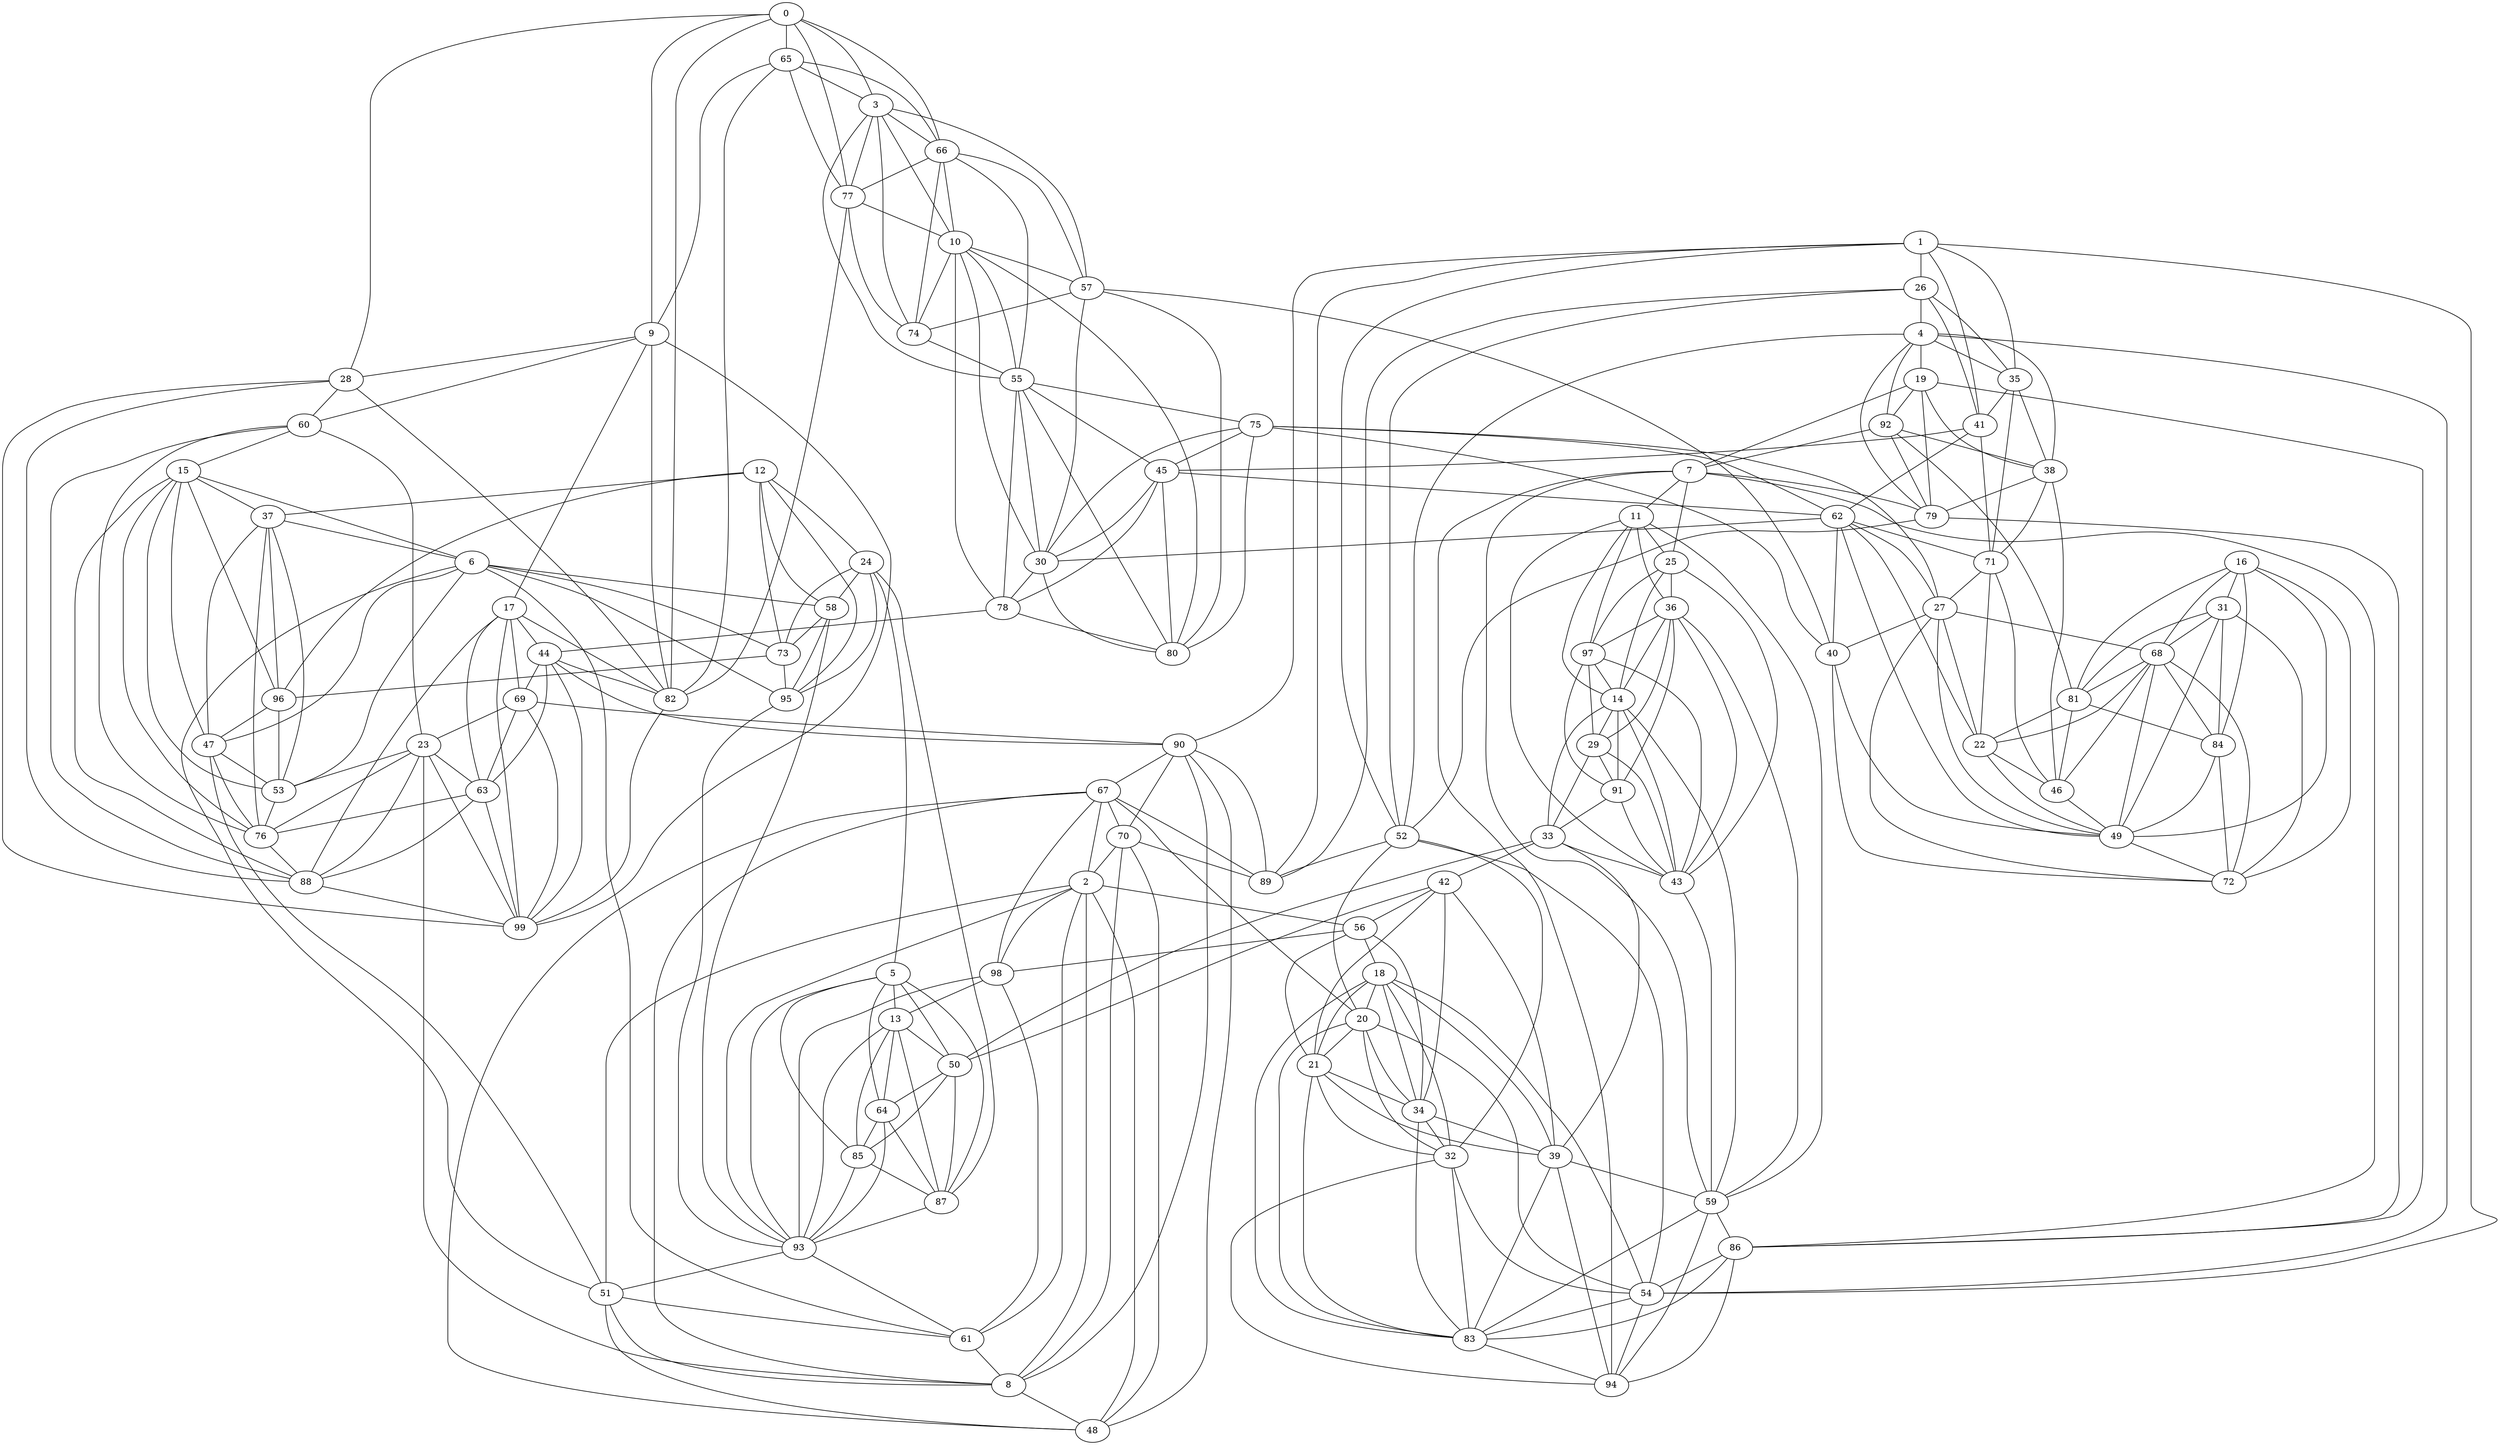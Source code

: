 digraph G100 {
"0" -> "66" [ color="", dir=none ]
"0" -> "77" [ color="", dir=none ]
"0" -> "3" [ color="", dir=none ]
"0" -> "9" [ color="", dir=none ]
"0" -> "65" [ color="", dir=none ]
"0" -> "82" [ color="", dir=none ]
"1" -> "26" [ color="", dir=none ]
"1" -> "35" [ color="", dir=none ]
"1" -> "89" [ color="", dir=none ]
"1" -> "54" [ color="", dir=none ]
"1" -> "90" [ color="", dir=none ]
"1" -> "52" [ color="", dir=none ]
"2" -> "98" [ color="", dir=none ]
"2" -> "61" [ color="", dir=none ]
"2" -> "56" [ color="", dir=none ]
"2" -> "67" [ color="", dir=none ]
"2" -> "93" [ color="", dir=none ]
"2" -> "51" [ color="", dir=none ]
"3" -> "77" [ color="", dir=none ]
"3" -> "57" [ color="", dir=none ]
"3" -> "66" [ color="", dir=none ]
"3" -> "55" [ color="", dir=none ]
"3" -> "74" [ color="", dir=none ]
"3" -> "10" [ color="", dir=none ]
"4" -> "52" [ color="", dir=none ]
"4" -> "54" [ color="", dir=none ]
"4" -> "38" [ color="", dir=none ]
"4" -> "35" [ color="", dir=none ]
"4" -> "19" [ color="", dir=none ]
"4" -> "79" [ color="", dir=none ]
"5" -> "93" [ color="", dir=none ]
"5" -> "64" [ color="", dir=none ]
"5" -> "87" [ color="", dir=none ]
"5" -> "13" [ color="", dir=none ]
"5" -> "85" [ color="", dir=none ]
"5" -> "50" [ color="", dir=none ]
"6" -> "47" [ color="", dir=none ]
"6" -> "61" [ color="", dir=none ]
"6" -> "51" [ color="", dir=none ]
"6" -> "58" [ color="", dir=none ]
"6" -> "95" [ color="", dir=none ]
"6" -> "53" [ color="", dir=none ]
"7" -> "11" [ color="", dir=none ]
"7" -> "94" [ color="", dir=none ]
"7" -> "19" [ color="", dir=none ]
"7" -> "59" [ color="", dir=none ]
"7" -> "79" [ color="", dir=none ]
"7" -> "86" [ color="", dir=none ]
"8" -> "51" [ color="", dir=none ]
"8" -> "90" [ color="", dir=none ]
"8" -> "2" [ color="", dir=none ]
"8" -> "67" [ color="", dir=none ]
"8" -> "70" [ color="", dir=none ]
"8" -> "48" [ color="", dir=none ]
"9" -> "99" [ color="", dir=none ]
"9" -> "28" [ color="", dir=none ]
"9" -> "60" [ color="", dir=none ]
"9" -> "82" [ color="", dir=none ]
"9" -> "17" [ color="", dir=none ]
"10" -> "57" [ color="", dir=none ]
"10" -> "55" [ color="", dir=none ]
"10" -> "30" [ color="", dir=none ]
"10" -> "74" [ color="", dir=none ]
"10" -> "80" [ color="", dir=none ]
"11" -> "59" [ color="", dir=none ]
"11" -> "36" [ color="", dir=none ]
"11" -> "43" [ color="", dir=none ]
"11" -> "25" [ color="", dir=none ]
"11" -> "14" [ color="", dir=none ]
"12" -> "24" [ color="", dir=none ]
"12" -> "95" [ color="", dir=none ]
"12" -> "37" [ color="", dir=none ]
"12" -> "96" [ color="", dir=none ]
"12" -> "58" [ color="", dir=none ]
"12" -> "73" [ color="", dir=none ]
"13" -> "85" [ color="", dir=none ]
"13" -> "93" [ color="", dir=none ]
"13" -> "87" [ color="", dir=none ]
"13" -> "50" [ color="", dir=none ]
"13" -> "64" [ color="", dir=none ]
"14" -> "33" [ color="", dir=none ]
"14" -> "43" [ color="", dir=none ]
"14" -> "36" [ color="", dir=none ]
"14" -> "59" [ color="", dir=none ]
"14" -> "29" [ color="", dir=none ]
"15" -> "37" [ color="", dir=none ]
"15" -> "88" [ color="", dir=none ]
"15" -> "76" [ color="", dir=none ]
"15" -> "53" [ color="", dir=none ]
"15" -> "6" [ color="", dir=none ]
"15" -> "47" [ color="", dir=none ]
"16" -> "68" [ color="", dir=none ]
"16" -> "72" [ color="", dir=none ]
"16" -> "84" [ color="", dir=none ]
"16" -> "81" [ color="", dir=none ]
"16" -> "49" [ color="", dir=none ]
"16" -> "31" [ color="", dir=none ]
"17" -> "82" [ color="", dir=none ]
"17" -> "99" [ color="", dir=none ]
"17" -> "88" [ color="", dir=none ]
"17" -> "69" [ color="", dir=none ]
"17" -> "63" [ color="", dir=none ]
"17" -> "44" [ color="", dir=none ]
"18" -> "20" [ color="", dir=none ]
"18" -> "54" [ color="", dir=none ]
"18" -> "83" [ color="", dir=none ]
"18" -> "34" [ color="", dir=none ]
"18" -> "32" [ color="", dir=none ]
"18" -> "21" [ color="", dir=none ]
"19" -> "92" [ color="", dir=none ]
"19" -> "86" [ color="", dir=none ]
"19" -> "38" [ color="", dir=none ]
"19" -> "79" [ color="", dir=none ]
"20" -> "21" [ color="", dir=none ]
"20" -> "83" [ color="", dir=none ]
"20" -> "54" [ color="", dir=none ]
"20" -> "34" [ color="", dir=none ]
"20" -> "32" [ color="", dir=none ]
"21" -> "83" [ color="", dir=none ]
"21" -> "32" [ color="", dir=none ]
"21" -> "34" [ color="", dir=none ]
"21" -> "39" [ color="", dir=none ]
"22" -> "27" [ color="", dir=none ]
"22" -> "49" [ color="", dir=none ]
"22" -> "68" [ color="", dir=none ]
"22" -> "71" [ color="", dir=none ]
"22" -> "62" [ color="", dir=none ]
"22" -> "46" [ color="", dir=none ]
"23" -> "63" [ color="", dir=none ]
"23" -> "53" [ color="", dir=none ]
"23" -> "88" [ color="", dir=none ]
"23" -> "99" [ color="", dir=none ]
"23" -> "76" [ color="", dir=none ]
"23" -> "8" [ color="", dir=none ]
"24" -> "95" [ color="", dir=none ]
"24" -> "73" [ color="", dir=none ]
"24" -> "87" [ color="", dir=none ]
"24" -> "58" [ color="", dir=none ]
"24" -> "5" [ color="", dir=none ]
"25" -> "43" [ color="", dir=none ]
"25" -> "36" [ color="", dir=none ]
"25" -> "7" [ color="", dir=none ]
"25" -> "97" [ color="", dir=none ]
"25" -> "14" [ color="", dir=none ]
"26" -> "41" [ color="", dir=none ]
"26" -> "89" [ color="", dir=none ]
"26" -> "35" [ color="", dir=none ]
"26" -> "4" [ color="", dir=none ]
"26" -> "52" [ color="", dir=none ]
"27" -> "40" [ color="", dir=none ]
"27" -> "49" [ color="", dir=none ]
"27" -> "62" [ color="", dir=none ]
"27" -> "68" [ color="", dir=none ]
"27" -> "75" [ color="", dir=none ]
"28" -> "0" [ color="", dir=none ]
"28" -> "88" [ color="", dir=none ]
"28" -> "82" [ color="", dir=none ]
"28" -> "99" [ color="", dir=none ]
"28" -> "60" [ color="", dir=none ]
"29" -> "97" [ color="", dir=none ]
"29" -> "43" [ color="", dir=none ]
"29" -> "36" [ color="", dir=none ]
"29" -> "91" [ color="", dir=none ]
"29" -> "33" [ color="", dir=none ]
"30" -> "80" [ color="", dir=none ]
"30" -> "55" [ color="", dir=none ]
"30" -> "75" [ color="", dir=none ]
"30" -> "78" [ color="", dir=none ]
"30" -> "45" [ color="", dir=none ]
"31" -> "84" [ color="", dir=none ]
"31" -> "81" [ color="", dir=none ]
"31" -> "72" [ color="", dir=none ]
"31" -> "68" [ color="", dir=none ]
"31" -> "49" [ color="", dir=none ]
"32" -> "94" [ color="", dir=none ]
"32" -> "83" [ color="", dir=none ]
"32" -> "54" [ color="", dir=none ]
"33" -> "39" [ color="", dir=none ]
"33" -> "50" [ color="", dir=none ]
"33" -> "42" [ color="", dir=none ]
"33" -> "43" [ color="", dir=none ]
"34" -> "39" [ color="", dir=none ]
"34" -> "32" [ color="", dir=none ]
"34" -> "83" [ color="", dir=none ]
"35" -> "71" [ color="", dir=none ]
"35" -> "38" [ color="", dir=none ]
"35" -> "41" [ color="", dir=none ]
"36" -> "97" [ color="", dir=none ]
"36" -> "59" [ color="", dir=none ]
"36" -> "43" [ color="", dir=none ]
"37" -> "53" [ color="", dir=none ]
"37" -> "96" [ color="", dir=none ]
"37" -> "76" [ color="", dir=none ]
"37" -> "47" [ color="", dir=none ]
"37" -> "6" [ color="", dir=none ]
"38" -> "71" [ color="", dir=none ]
"38" -> "46" [ color="", dir=none ]
"38" -> "79" [ color="", dir=none ]
"39" -> "59" [ color="", dir=none ]
"39" -> "83" [ color="", dir=none ]
"39" -> "18" [ color="", dir=none ]
"39" -> "94" [ color="", dir=none ]
"40" -> "62" [ color="", dir=none ]
"40" -> "72" [ color="", dir=none ]
"40" -> "57" [ color="", dir=none ]
"40" -> "75" [ color="", dir=none ]
"40" -> "49" [ color="", dir=none ]
"41" -> "71" [ color="", dir=none ]
"41" -> "1" [ color="", dir=none ]
"41" -> "62" [ color="", dir=none ]
"41" -> "45" [ color="", dir=none ]
"42" -> "50" [ color="", dir=none ]
"42" -> "34" [ color="", dir=none ]
"42" -> "39" [ color="", dir=none ]
"42" -> "56" [ color="", dir=none ]
"42" -> "21" [ color="", dir=none ]
"43" -> "59" [ color="", dir=none ]
"44" -> "99" [ color="", dir=none ]
"44" -> "90" [ color="", dir=none ]
"44" -> "69" [ color="", dir=none ]
"44" -> "82" [ color="", dir=none ]
"44" -> "63" [ color="", dir=none ]
"45" -> "55" [ color="", dir=none ]
"45" -> "80" [ color="", dir=none ]
"45" -> "78" [ color="", dir=none ]
"45" -> "62" [ color="", dir=none ]
"46" -> "71" [ color="", dir=none ]
"46" -> "81" [ color="", dir=none ]
"46" -> "68" [ color="", dir=none ]
"46" -> "49" [ color="", dir=none ]
"47" -> "76" [ color="", dir=none ]
"47" -> "51" [ color="", dir=none ]
"47" -> "53" [ color="", dir=none ]
"48" -> "67" [ color="", dir=none ]
"48" -> "2" [ color="", dir=none ]
"48" -> "90" [ color="", dir=none ]
"48" -> "70" [ color="", dir=none ]
"48" -> "51" [ color="", dir=none ]
"49" -> "62" [ color="", dir=none ]
"49" -> "68" [ color="", dir=none ]
"49" -> "72" [ color="", dir=none ]
"50" -> "87" [ color="", dir=none ]
"50" -> "64" [ color="", dir=none ]
"50" -> "85" [ color="", dir=none ]
"51" -> "61" [ color="", dir=none ]
"52" -> "54" [ color="", dir=none ]
"52" -> "32" [ color="", dir=none ]
"52" -> "89" [ color="", dir=none ]
"52" -> "20" [ color="", dir=none ]
"53" -> "76" [ color="", dir=none ]
"54" -> "94" [ color="", dir=none ]
"54" -> "83" [ color="", dir=none ]
"55" -> "78" [ color="", dir=none ]
"55" -> "80" [ color="", dir=none ]
"55" -> "75" [ color="", dir=none ]
"56" -> "18" [ color="", dir=none ]
"56" -> "98" [ color="", dir=none ]
"56" -> "21" [ color="", dir=none ]
"56" -> "34" [ color="", dir=none ]
"57" -> "66" [ color="", dir=none ]
"57" -> "74" [ color="", dir=none ]
"57" -> "80" [ color="", dir=none ]
"57" -> "30" [ color="", dir=none ]
"58" -> "95" [ color="", dir=none ]
"58" -> "93" [ color="", dir=none ]
"58" -> "73" [ color="", dir=none ]
"59" -> "86" [ color="", dir=none ]
"59" -> "83" [ color="", dir=none ]
"59" -> "94" [ color="", dir=none ]
"60" -> "23" [ color="", dir=none ]
"60" -> "88" [ color="", dir=none ]
"60" -> "15" [ color="", dir=none ]
"60" -> "76" [ color="", dir=none ]
"61" -> "8" [ color="", dir=none ]
"61" -> "93" [ color="", dir=none ]
"61" -> "98" [ color="", dir=none ]
"62" -> "75" [ color="", dir=none ]
"62" -> "30" [ color="", dir=none ]
"62" -> "71" [ color="", dir=none ]
"63" -> "69" [ color="", dir=none ]
"63" -> "99" [ color="", dir=none ]
"63" -> "88" [ color="", dir=none ]
"63" -> "76" [ color="", dir=none ]
"64" -> "93" [ color="", dir=none ]
"64" -> "85" [ color="", dir=none ]
"64" -> "87" [ color="", dir=none ]
"65" -> "82" [ color="", dir=none ]
"65" -> "9" [ color="", dir=none ]
"65" -> "3" [ color="", dir=none ]
"65" -> "66" [ color="", dir=none ]
"65" -> "77" [ color="", dir=none ]
"66" -> "77" [ color="", dir=none ]
"66" -> "74" [ color="", dir=none ]
"66" -> "55" [ color="", dir=none ]
"66" -> "10" [ color="", dir=none ]
"67" -> "20" [ color="", dir=none ]
"67" -> "89" [ color="", dir=none ]
"67" -> "70" [ color="", dir=none ]
"68" -> "72" [ color="", dir=none ]
"68" -> "81" [ color="", dir=none ]
"69" -> "99" [ color="", dir=none ]
"69" -> "23" [ color="", dir=none ]
"69" -> "90" [ color="", dir=none ]
"70" -> "2" [ color="", dir=none ]
"70" -> "89" [ color="", dir=none ]
"70" -> "90" [ color="", dir=none ]
"71" -> "27" [ color="", dir=none ]
"72" -> "27" [ color="", dir=none ]
"73" -> "96" [ color="", dir=none ]
"73" -> "95" [ color="", dir=none ]
"73" -> "6" [ color="", dir=none ]
"74" -> "55" [ color="", dir=none ]
"74" -> "77" [ color="", dir=none ]
"75" -> "80" [ color="", dir=none ]
"75" -> "45" [ color="", dir=none ]
"76" -> "88" [ color="", dir=none ]
"77" -> "10" [ color="", dir=none ]
"77" -> "82" [ color="", dir=none ]
"78" -> "44" [ color="", dir=none ]
"78" -> "80" [ color="", dir=none ]
"78" -> "10" [ color="", dir=none ]
"79" -> "52" [ color="", dir=none ]
"79" -> "86" [ color="", dir=none ]
"81" -> "22" [ color="", dir=none ]
"81" -> "84" [ color="", dir=none ]
"82" -> "99" [ color="", dir=none ]
"83" -> "94" [ color="", dir=none ]
"84" -> "68" [ color="", dir=none ]
"84" -> "49" [ color="", dir=none ]
"84" -> "72" [ color="", dir=none ]
"85" -> "87" [ color="", dir=none ]
"85" -> "93" [ color="", dir=none ]
"86" -> "94" [ color="", dir=none ]
"86" -> "54" [ color="", dir=none ]
"86" -> "83" [ color="", dir=none ]
"87" -> "93" [ color="", dir=none ]
"88" -> "99" [ color="", dir=none ]
"89" -> "90" [ color="", dir=none ]
"90" -> "67" [ color="", dir=none ]
"91" -> "97" [ color="", dir=none ]
"91" -> "43" [ color="", dir=none ]
"91" -> "14" [ color="", dir=none ]
"91" -> "36" [ color="", dir=none ]
"91" -> "33" [ color="", dir=none ]
"92" -> "7" [ color="", dir=none ]
"92" -> "81" [ color="", dir=none ]
"92" -> "79" [ color="", dir=none ]
"92" -> "38" [ color="", dir=none ]
"92" -> "4" [ color="", dir=none ]
"93" -> "51" [ color="", dir=none ]
"93" -> "98" [ color="", dir=none ]
"95" -> "93" [ color="", dir=none ]
"96" -> "15" [ color="", dir=none ]
"96" -> "53" [ color="", dir=none ]
"96" -> "47" [ color="", dir=none ]
"97" -> "11" [ color="", dir=none ]
"97" -> "43" [ color="", dir=none ]
"97" -> "14" [ color="", dir=none ]
"98" -> "67" [ color="", dir=none ]
"98" -> "13" [ color="", dir=none ]
}

